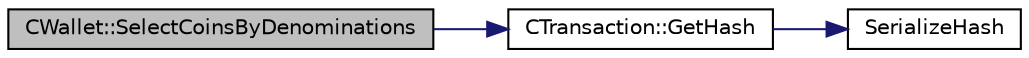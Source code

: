 digraph "CWallet::SelectCoinsByDenominations"
{
  edge [fontname="Helvetica",fontsize="10",labelfontname="Helvetica",labelfontsize="10"];
  node [fontname="Helvetica",fontsize="10",shape=record];
  rankdir="LR";
  Node1342 [label="CWallet::SelectCoinsByDenominations",height=0.2,width=0.4,color="black", fillcolor="grey75", style="filled", fontcolor="black"];
  Node1342 -> Node1343 [color="midnightblue",fontsize="10",style="solid",fontname="Helvetica"];
  Node1343 [label="CTransaction::GetHash",height=0.2,width=0.4,color="black", fillcolor="white", style="filled",URL="$df/d43/class_c_transaction.html#a0b46d80e82ca324e82c2ce3fc1492bfa"];
  Node1343 -> Node1344 [color="midnightblue",fontsize="10",style="solid",fontname="Helvetica"];
  Node1344 [label="SerializeHash",height=0.2,width=0.4,color="black", fillcolor="white", style="filled",URL="$db/dfb/hash_8h.html#a6de694e43f17c62025c6883965b65e63"];
}
